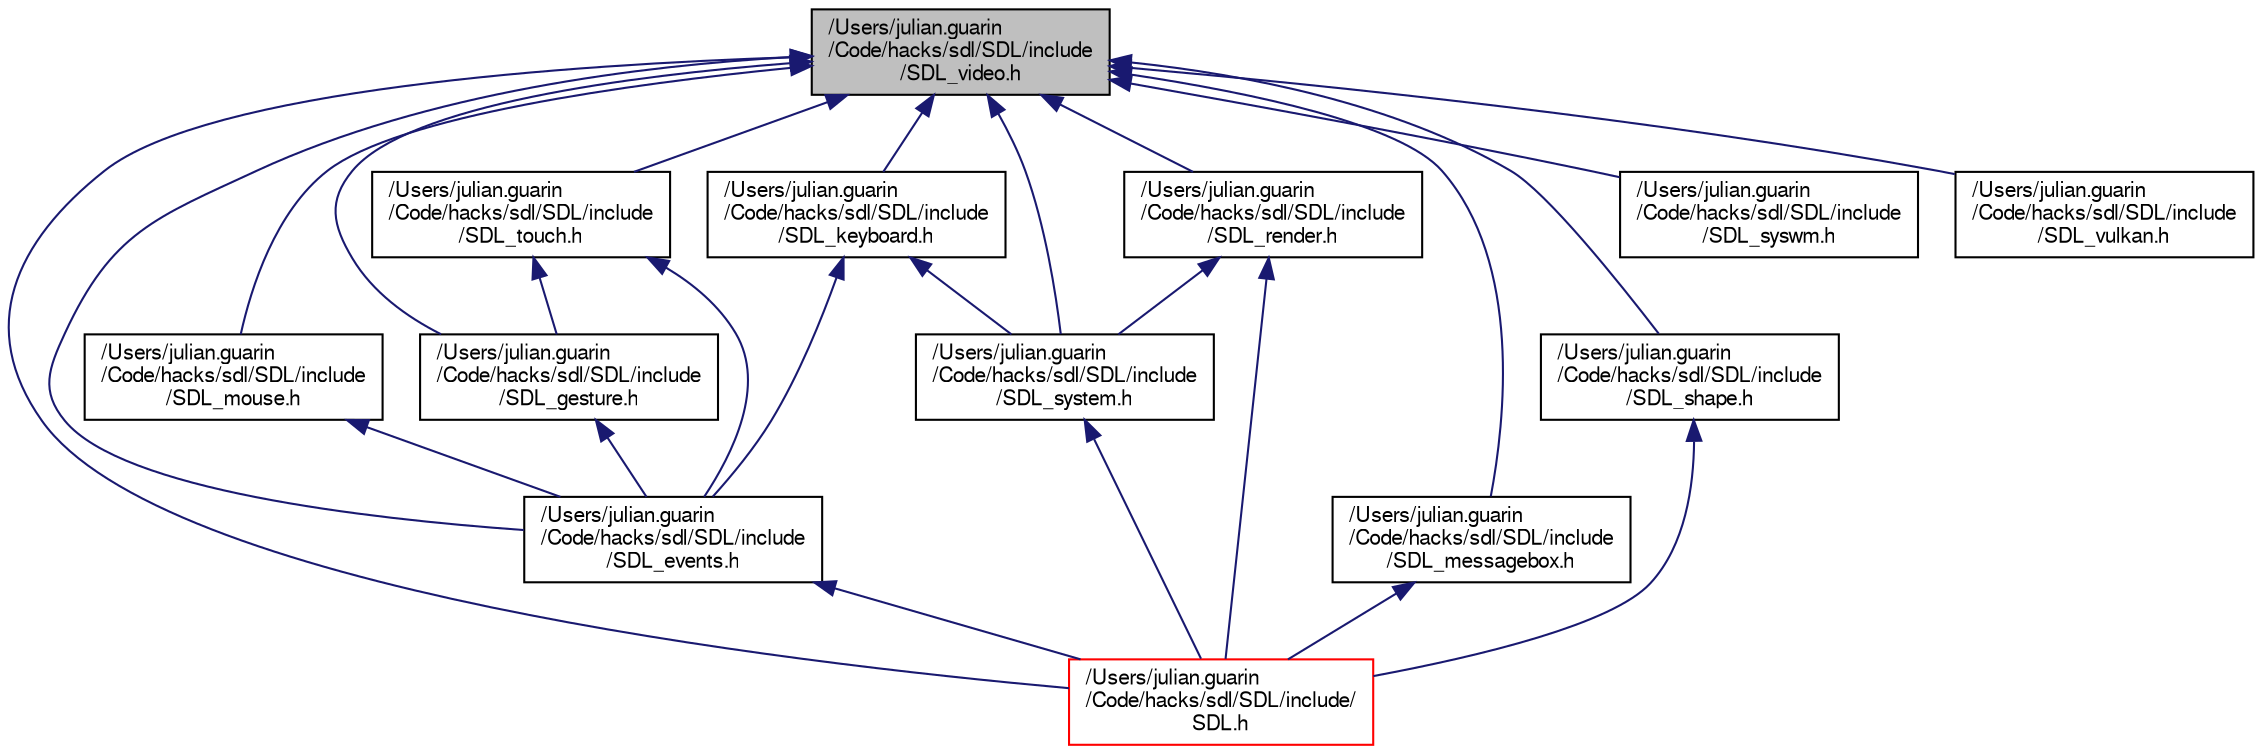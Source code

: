 digraph "/Users/julian.guarin/Code/hacks/sdl/SDL/include/SDL_video.h"
{
  edge [fontname="FreeSans",fontsize="10",labelfontname="FreeSans",labelfontsize="10"];
  node [fontname="FreeSans",fontsize="10",shape=record];
  Node16 [label="/Users/julian.guarin\l/Code/hacks/sdl/SDL/include\l/SDL_video.h",height=0.2,width=0.4,color="black", fillcolor="grey75", style="filled", fontcolor="black"];
  Node16 -> Node17 [dir="back",color="midnightblue",fontsize="10",style="solid",fontname="FreeSans"];
  Node17 [label="/Users/julian.guarin\l/Code/hacks/sdl/SDL/include\l/SDL_events.h",height=0.2,width=0.4,color="black", fillcolor="white", style="filled",URL="$d9/d42/_s_d_l__events_8h.html"];
  Node17 -> Node18 [dir="back",color="midnightblue",fontsize="10",style="solid",fontname="FreeSans"];
  Node18 [label="/Users/julian.guarin\l/Code/hacks/sdl/SDL/include/\lSDL.h",height=0.2,width=0.4,color="red", fillcolor="white", style="filled",URL="$de/ddc/_s_d_l_8h.html"];
  Node16 -> Node23 [dir="back",color="midnightblue",fontsize="10",style="solid",fontname="FreeSans"];
  Node23 [label="/Users/julian.guarin\l/Code/hacks/sdl/SDL/include\l/SDL_keyboard.h",height=0.2,width=0.4,color="black", fillcolor="white", style="filled",URL="$d3/d07/_s_d_l__keyboard_8h.html"];
  Node23 -> Node17 [dir="back",color="midnightblue",fontsize="10",style="solid",fontname="FreeSans"];
  Node23 -> Node24 [dir="back",color="midnightblue",fontsize="10",style="solid",fontname="FreeSans"];
  Node24 [label="/Users/julian.guarin\l/Code/hacks/sdl/SDL/include\l/SDL_system.h",height=0.2,width=0.4,color="black", fillcolor="white", style="filled",URL="$d9/d7c/_s_d_l__system_8h.html"];
  Node24 -> Node18 [dir="back",color="midnightblue",fontsize="10",style="solid",fontname="FreeSans"];
  Node16 -> Node25 [dir="back",color="midnightblue",fontsize="10",style="solid",fontname="FreeSans"];
  Node25 [label="/Users/julian.guarin\l/Code/hacks/sdl/SDL/include\l/SDL_mouse.h",height=0.2,width=0.4,color="black", fillcolor="white", style="filled",URL="$d5/d62/_s_d_l__mouse_8h.html"];
  Node25 -> Node17 [dir="back",color="midnightblue",fontsize="10",style="solid",fontname="FreeSans"];
  Node16 -> Node26 [dir="back",color="midnightblue",fontsize="10",style="solid",fontname="FreeSans"];
  Node26 [label="/Users/julian.guarin\l/Code/hacks/sdl/SDL/include\l/SDL_gesture.h",height=0.2,width=0.4,color="black", fillcolor="white", style="filled",URL="$de/da1/_s_d_l__gesture_8h.html"];
  Node26 -> Node17 [dir="back",color="midnightblue",fontsize="10",style="solid",fontname="FreeSans"];
  Node16 -> Node27 [dir="back",color="midnightblue",fontsize="10",style="solid",fontname="FreeSans"];
  Node27 [label="/Users/julian.guarin\l/Code/hacks/sdl/SDL/include\l/SDL_touch.h",height=0.2,width=0.4,color="black", fillcolor="white", style="filled",URL="$da/dc2/_s_d_l__touch_8h.html"];
  Node27 -> Node26 [dir="back",color="midnightblue",fontsize="10",style="solid",fontname="FreeSans"];
  Node27 -> Node17 [dir="back",color="midnightblue",fontsize="10",style="solid",fontname="FreeSans"];
  Node16 -> Node28 [dir="back",color="midnightblue",fontsize="10",style="solid",fontname="FreeSans"];
  Node28 [label="/Users/julian.guarin\l/Code/hacks/sdl/SDL/include\l/SDL_messagebox.h",height=0.2,width=0.4,color="black", fillcolor="white", style="filled",URL="$da/d36/_s_d_l__messagebox_8h.html"];
  Node28 -> Node18 [dir="back",color="midnightblue",fontsize="10",style="solid",fontname="FreeSans"];
  Node16 -> Node29 [dir="back",color="midnightblue",fontsize="10",style="solid",fontname="FreeSans"];
  Node29 [label="/Users/julian.guarin\l/Code/hacks/sdl/SDL/include\l/SDL_render.h",height=0.2,width=0.4,color="black", fillcolor="white", style="filled",URL="$d6/d30/_s_d_l__render_8h.html"];
  Node29 -> Node18 [dir="back",color="midnightblue",fontsize="10",style="solid",fontname="FreeSans"];
  Node29 -> Node24 [dir="back",color="midnightblue",fontsize="10",style="solid",fontname="FreeSans"];
  Node16 -> Node30 [dir="back",color="midnightblue",fontsize="10",style="solid",fontname="FreeSans"];
  Node30 [label="/Users/julian.guarin\l/Code/hacks/sdl/SDL/include\l/SDL_shape.h",height=0.2,width=0.4,color="black", fillcolor="white", style="filled",URL="$dc/d20/_s_d_l__shape_8h.html"];
  Node30 -> Node18 [dir="back",color="midnightblue",fontsize="10",style="solid",fontname="FreeSans"];
  Node16 -> Node24 [dir="back",color="midnightblue",fontsize="10",style="solid",fontname="FreeSans"];
  Node16 -> Node18 [dir="back",color="midnightblue",fontsize="10",style="solid",fontname="FreeSans"];
  Node16 -> Node31 [dir="back",color="midnightblue",fontsize="10",style="solid",fontname="FreeSans"];
  Node31 [label="/Users/julian.guarin\l/Code/hacks/sdl/SDL/include\l/SDL_syswm.h",height=0.2,width=0.4,color="black", fillcolor="white", style="filled",URL="$de/df3/_s_d_l__syswm_8h.html"];
  Node16 -> Node32 [dir="back",color="midnightblue",fontsize="10",style="solid",fontname="FreeSans"];
  Node32 [label="/Users/julian.guarin\l/Code/hacks/sdl/SDL/include\l/SDL_vulkan.h",height=0.2,width=0.4,color="black", fillcolor="white", style="filled",URL="$d2/da2/_s_d_l__vulkan_8h.html"];
}
